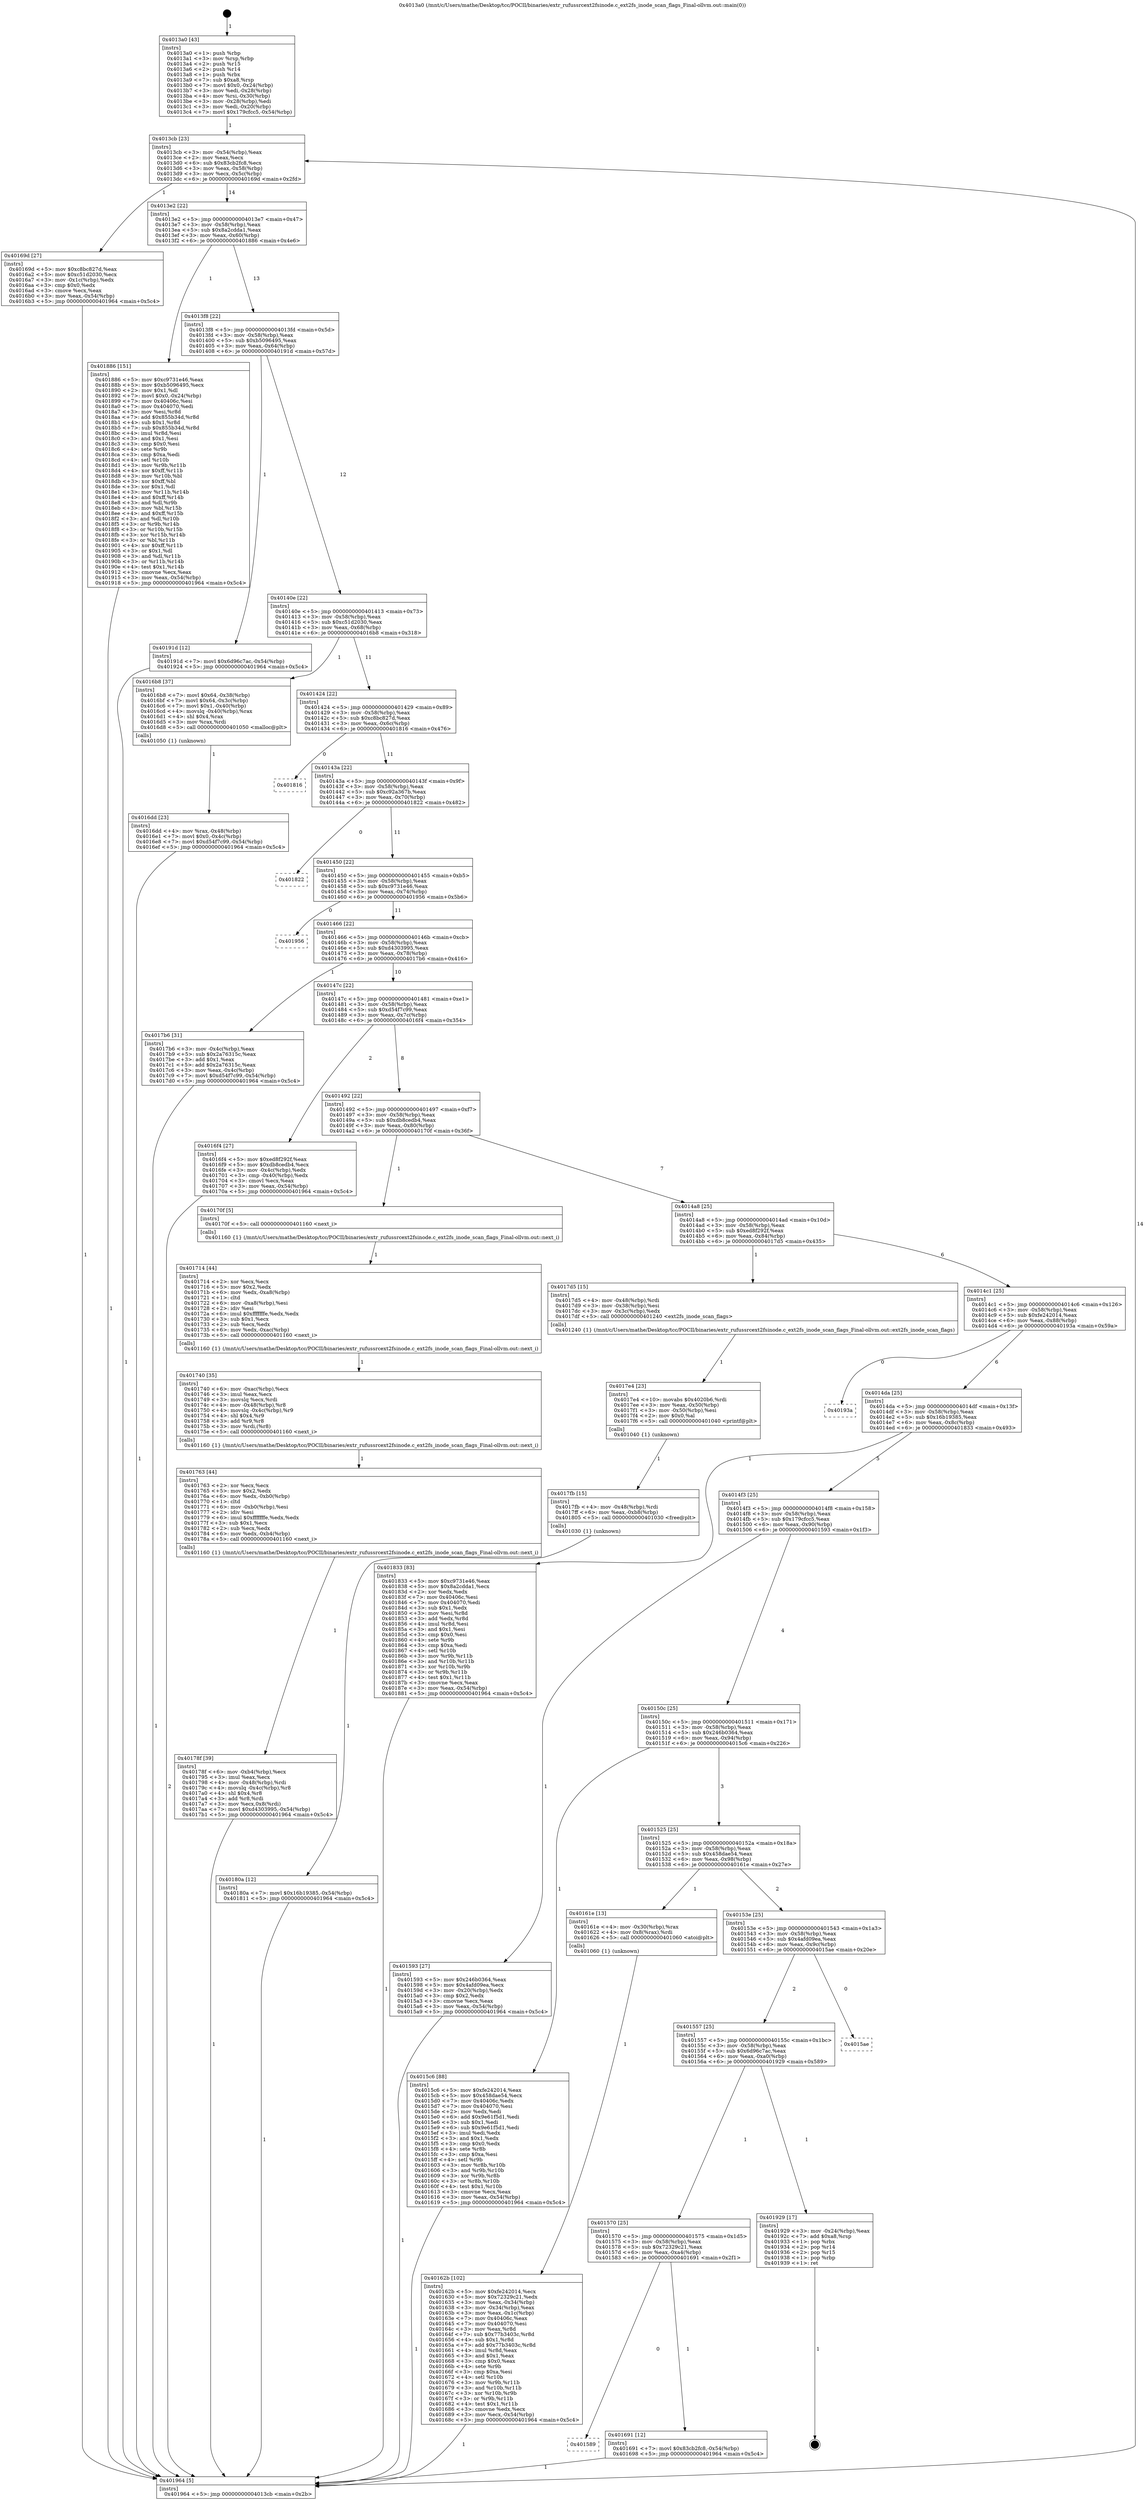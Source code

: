digraph "0x4013a0" {
  label = "0x4013a0 (/mnt/c/Users/mathe/Desktop/tcc/POCII/binaries/extr_rufussrcext2fsinode.c_ext2fs_inode_scan_flags_Final-ollvm.out::main(0))"
  labelloc = "t"
  node[shape=record]

  Entry [label="",width=0.3,height=0.3,shape=circle,fillcolor=black,style=filled]
  "0x4013cb" [label="{
     0x4013cb [23]\l
     | [instrs]\l
     &nbsp;&nbsp;0x4013cb \<+3\>: mov -0x54(%rbp),%eax\l
     &nbsp;&nbsp;0x4013ce \<+2\>: mov %eax,%ecx\l
     &nbsp;&nbsp;0x4013d0 \<+6\>: sub $0x83cb2fc8,%ecx\l
     &nbsp;&nbsp;0x4013d6 \<+3\>: mov %eax,-0x58(%rbp)\l
     &nbsp;&nbsp;0x4013d9 \<+3\>: mov %ecx,-0x5c(%rbp)\l
     &nbsp;&nbsp;0x4013dc \<+6\>: je 000000000040169d \<main+0x2fd\>\l
  }"]
  "0x40169d" [label="{
     0x40169d [27]\l
     | [instrs]\l
     &nbsp;&nbsp;0x40169d \<+5\>: mov $0xc8bc827d,%eax\l
     &nbsp;&nbsp;0x4016a2 \<+5\>: mov $0xc51d2030,%ecx\l
     &nbsp;&nbsp;0x4016a7 \<+3\>: mov -0x1c(%rbp),%edx\l
     &nbsp;&nbsp;0x4016aa \<+3\>: cmp $0x0,%edx\l
     &nbsp;&nbsp;0x4016ad \<+3\>: cmove %ecx,%eax\l
     &nbsp;&nbsp;0x4016b0 \<+3\>: mov %eax,-0x54(%rbp)\l
     &nbsp;&nbsp;0x4016b3 \<+5\>: jmp 0000000000401964 \<main+0x5c4\>\l
  }"]
  "0x4013e2" [label="{
     0x4013e2 [22]\l
     | [instrs]\l
     &nbsp;&nbsp;0x4013e2 \<+5\>: jmp 00000000004013e7 \<main+0x47\>\l
     &nbsp;&nbsp;0x4013e7 \<+3\>: mov -0x58(%rbp),%eax\l
     &nbsp;&nbsp;0x4013ea \<+5\>: sub $0x8a2cdda1,%eax\l
     &nbsp;&nbsp;0x4013ef \<+3\>: mov %eax,-0x60(%rbp)\l
     &nbsp;&nbsp;0x4013f2 \<+6\>: je 0000000000401886 \<main+0x4e6\>\l
  }"]
  Exit [label="",width=0.3,height=0.3,shape=circle,fillcolor=black,style=filled,peripheries=2]
  "0x401886" [label="{
     0x401886 [151]\l
     | [instrs]\l
     &nbsp;&nbsp;0x401886 \<+5\>: mov $0xc9731e46,%eax\l
     &nbsp;&nbsp;0x40188b \<+5\>: mov $0xb5096495,%ecx\l
     &nbsp;&nbsp;0x401890 \<+2\>: mov $0x1,%dl\l
     &nbsp;&nbsp;0x401892 \<+7\>: movl $0x0,-0x24(%rbp)\l
     &nbsp;&nbsp;0x401899 \<+7\>: mov 0x40406c,%esi\l
     &nbsp;&nbsp;0x4018a0 \<+7\>: mov 0x404070,%edi\l
     &nbsp;&nbsp;0x4018a7 \<+3\>: mov %esi,%r8d\l
     &nbsp;&nbsp;0x4018aa \<+7\>: add $0x855b34d,%r8d\l
     &nbsp;&nbsp;0x4018b1 \<+4\>: sub $0x1,%r8d\l
     &nbsp;&nbsp;0x4018b5 \<+7\>: sub $0x855b34d,%r8d\l
     &nbsp;&nbsp;0x4018bc \<+4\>: imul %r8d,%esi\l
     &nbsp;&nbsp;0x4018c0 \<+3\>: and $0x1,%esi\l
     &nbsp;&nbsp;0x4018c3 \<+3\>: cmp $0x0,%esi\l
     &nbsp;&nbsp;0x4018c6 \<+4\>: sete %r9b\l
     &nbsp;&nbsp;0x4018ca \<+3\>: cmp $0xa,%edi\l
     &nbsp;&nbsp;0x4018cd \<+4\>: setl %r10b\l
     &nbsp;&nbsp;0x4018d1 \<+3\>: mov %r9b,%r11b\l
     &nbsp;&nbsp;0x4018d4 \<+4\>: xor $0xff,%r11b\l
     &nbsp;&nbsp;0x4018d8 \<+3\>: mov %r10b,%bl\l
     &nbsp;&nbsp;0x4018db \<+3\>: xor $0xff,%bl\l
     &nbsp;&nbsp;0x4018de \<+3\>: xor $0x1,%dl\l
     &nbsp;&nbsp;0x4018e1 \<+3\>: mov %r11b,%r14b\l
     &nbsp;&nbsp;0x4018e4 \<+4\>: and $0xff,%r14b\l
     &nbsp;&nbsp;0x4018e8 \<+3\>: and %dl,%r9b\l
     &nbsp;&nbsp;0x4018eb \<+3\>: mov %bl,%r15b\l
     &nbsp;&nbsp;0x4018ee \<+4\>: and $0xff,%r15b\l
     &nbsp;&nbsp;0x4018f2 \<+3\>: and %dl,%r10b\l
     &nbsp;&nbsp;0x4018f5 \<+3\>: or %r9b,%r14b\l
     &nbsp;&nbsp;0x4018f8 \<+3\>: or %r10b,%r15b\l
     &nbsp;&nbsp;0x4018fb \<+3\>: xor %r15b,%r14b\l
     &nbsp;&nbsp;0x4018fe \<+3\>: or %bl,%r11b\l
     &nbsp;&nbsp;0x401901 \<+4\>: xor $0xff,%r11b\l
     &nbsp;&nbsp;0x401905 \<+3\>: or $0x1,%dl\l
     &nbsp;&nbsp;0x401908 \<+3\>: and %dl,%r11b\l
     &nbsp;&nbsp;0x40190b \<+3\>: or %r11b,%r14b\l
     &nbsp;&nbsp;0x40190e \<+4\>: test $0x1,%r14b\l
     &nbsp;&nbsp;0x401912 \<+3\>: cmovne %ecx,%eax\l
     &nbsp;&nbsp;0x401915 \<+3\>: mov %eax,-0x54(%rbp)\l
     &nbsp;&nbsp;0x401918 \<+5\>: jmp 0000000000401964 \<main+0x5c4\>\l
  }"]
  "0x4013f8" [label="{
     0x4013f8 [22]\l
     | [instrs]\l
     &nbsp;&nbsp;0x4013f8 \<+5\>: jmp 00000000004013fd \<main+0x5d\>\l
     &nbsp;&nbsp;0x4013fd \<+3\>: mov -0x58(%rbp),%eax\l
     &nbsp;&nbsp;0x401400 \<+5\>: sub $0xb5096495,%eax\l
     &nbsp;&nbsp;0x401405 \<+3\>: mov %eax,-0x64(%rbp)\l
     &nbsp;&nbsp;0x401408 \<+6\>: je 000000000040191d \<main+0x57d\>\l
  }"]
  "0x40180a" [label="{
     0x40180a [12]\l
     | [instrs]\l
     &nbsp;&nbsp;0x40180a \<+7\>: movl $0x16b19385,-0x54(%rbp)\l
     &nbsp;&nbsp;0x401811 \<+5\>: jmp 0000000000401964 \<main+0x5c4\>\l
  }"]
  "0x40191d" [label="{
     0x40191d [12]\l
     | [instrs]\l
     &nbsp;&nbsp;0x40191d \<+7\>: movl $0x6d96c7ac,-0x54(%rbp)\l
     &nbsp;&nbsp;0x401924 \<+5\>: jmp 0000000000401964 \<main+0x5c4\>\l
  }"]
  "0x40140e" [label="{
     0x40140e [22]\l
     | [instrs]\l
     &nbsp;&nbsp;0x40140e \<+5\>: jmp 0000000000401413 \<main+0x73\>\l
     &nbsp;&nbsp;0x401413 \<+3\>: mov -0x58(%rbp),%eax\l
     &nbsp;&nbsp;0x401416 \<+5\>: sub $0xc51d2030,%eax\l
     &nbsp;&nbsp;0x40141b \<+3\>: mov %eax,-0x68(%rbp)\l
     &nbsp;&nbsp;0x40141e \<+6\>: je 00000000004016b8 \<main+0x318\>\l
  }"]
  "0x4017fb" [label="{
     0x4017fb [15]\l
     | [instrs]\l
     &nbsp;&nbsp;0x4017fb \<+4\>: mov -0x48(%rbp),%rdi\l
     &nbsp;&nbsp;0x4017ff \<+6\>: mov %eax,-0xb8(%rbp)\l
     &nbsp;&nbsp;0x401805 \<+5\>: call 0000000000401030 \<free@plt\>\l
     | [calls]\l
     &nbsp;&nbsp;0x401030 \{1\} (unknown)\l
  }"]
  "0x4016b8" [label="{
     0x4016b8 [37]\l
     | [instrs]\l
     &nbsp;&nbsp;0x4016b8 \<+7\>: movl $0x64,-0x38(%rbp)\l
     &nbsp;&nbsp;0x4016bf \<+7\>: movl $0x64,-0x3c(%rbp)\l
     &nbsp;&nbsp;0x4016c6 \<+7\>: movl $0x1,-0x40(%rbp)\l
     &nbsp;&nbsp;0x4016cd \<+4\>: movslq -0x40(%rbp),%rax\l
     &nbsp;&nbsp;0x4016d1 \<+4\>: shl $0x4,%rax\l
     &nbsp;&nbsp;0x4016d5 \<+3\>: mov %rax,%rdi\l
     &nbsp;&nbsp;0x4016d8 \<+5\>: call 0000000000401050 \<malloc@plt\>\l
     | [calls]\l
     &nbsp;&nbsp;0x401050 \{1\} (unknown)\l
  }"]
  "0x401424" [label="{
     0x401424 [22]\l
     | [instrs]\l
     &nbsp;&nbsp;0x401424 \<+5\>: jmp 0000000000401429 \<main+0x89\>\l
     &nbsp;&nbsp;0x401429 \<+3\>: mov -0x58(%rbp),%eax\l
     &nbsp;&nbsp;0x40142c \<+5\>: sub $0xc8bc827d,%eax\l
     &nbsp;&nbsp;0x401431 \<+3\>: mov %eax,-0x6c(%rbp)\l
     &nbsp;&nbsp;0x401434 \<+6\>: je 0000000000401816 \<main+0x476\>\l
  }"]
  "0x4017e4" [label="{
     0x4017e4 [23]\l
     | [instrs]\l
     &nbsp;&nbsp;0x4017e4 \<+10\>: movabs $0x4020b6,%rdi\l
     &nbsp;&nbsp;0x4017ee \<+3\>: mov %eax,-0x50(%rbp)\l
     &nbsp;&nbsp;0x4017f1 \<+3\>: mov -0x50(%rbp),%esi\l
     &nbsp;&nbsp;0x4017f4 \<+2\>: mov $0x0,%al\l
     &nbsp;&nbsp;0x4017f6 \<+5\>: call 0000000000401040 \<printf@plt\>\l
     | [calls]\l
     &nbsp;&nbsp;0x401040 \{1\} (unknown)\l
  }"]
  "0x401816" [label="{
     0x401816\l
  }", style=dashed]
  "0x40143a" [label="{
     0x40143a [22]\l
     | [instrs]\l
     &nbsp;&nbsp;0x40143a \<+5\>: jmp 000000000040143f \<main+0x9f\>\l
     &nbsp;&nbsp;0x40143f \<+3\>: mov -0x58(%rbp),%eax\l
     &nbsp;&nbsp;0x401442 \<+5\>: sub $0xc92a367b,%eax\l
     &nbsp;&nbsp;0x401447 \<+3\>: mov %eax,-0x70(%rbp)\l
     &nbsp;&nbsp;0x40144a \<+6\>: je 0000000000401822 \<main+0x482\>\l
  }"]
  "0x40178f" [label="{
     0x40178f [39]\l
     | [instrs]\l
     &nbsp;&nbsp;0x40178f \<+6\>: mov -0xb4(%rbp),%ecx\l
     &nbsp;&nbsp;0x401795 \<+3\>: imul %eax,%ecx\l
     &nbsp;&nbsp;0x401798 \<+4\>: mov -0x48(%rbp),%rdi\l
     &nbsp;&nbsp;0x40179c \<+4\>: movslq -0x4c(%rbp),%r8\l
     &nbsp;&nbsp;0x4017a0 \<+4\>: shl $0x4,%r8\l
     &nbsp;&nbsp;0x4017a4 \<+3\>: add %r8,%rdi\l
     &nbsp;&nbsp;0x4017a7 \<+3\>: mov %ecx,0x8(%rdi)\l
     &nbsp;&nbsp;0x4017aa \<+7\>: movl $0xd4303995,-0x54(%rbp)\l
     &nbsp;&nbsp;0x4017b1 \<+5\>: jmp 0000000000401964 \<main+0x5c4\>\l
  }"]
  "0x401822" [label="{
     0x401822\l
  }", style=dashed]
  "0x401450" [label="{
     0x401450 [22]\l
     | [instrs]\l
     &nbsp;&nbsp;0x401450 \<+5\>: jmp 0000000000401455 \<main+0xb5\>\l
     &nbsp;&nbsp;0x401455 \<+3\>: mov -0x58(%rbp),%eax\l
     &nbsp;&nbsp;0x401458 \<+5\>: sub $0xc9731e46,%eax\l
     &nbsp;&nbsp;0x40145d \<+3\>: mov %eax,-0x74(%rbp)\l
     &nbsp;&nbsp;0x401460 \<+6\>: je 0000000000401956 \<main+0x5b6\>\l
  }"]
  "0x401763" [label="{
     0x401763 [44]\l
     | [instrs]\l
     &nbsp;&nbsp;0x401763 \<+2\>: xor %ecx,%ecx\l
     &nbsp;&nbsp;0x401765 \<+5\>: mov $0x2,%edx\l
     &nbsp;&nbsp;0x40176a \<+6\>: mov %edx,-0xb0(%rbp)\l
     &nbsp;&nbsp;0x401770 \<+1\>: cltd\l
     &nbsp;&nbsp;0x401771 \<+6\>: mov -0xb0(%rbp),%esi\l
     &nbsp;&nbsp;0x401777 \<+2\>: idiv %esi\l
     &nbsp;&nbsp;0x401779 \<+6\>: imul $0xfffffffe,%edx,%edx\l
     &nbsp;&nbsp;0x40177f \<+3\>: sub $0x1,%ecx\l
     &nbsp;&nbsp;0x401782 \<+2\>: sub %ecx,%edx\l
     &nbsp;&nbsp;0x401784 \<+6\>: mov %edx,-0xb4(%rbp)\l
     &nbsp;&nbsp;0x40178a \<+5\>: call 0000000000401160 \<next_i\>\l
     | [calls]\l
     &nbsp;&nbsp;0x401160 \{1\} (/mnt/c/Users/mathe/Desktop/tcc/POCII/binaries/extr_rufussrcext2fsinode.c_ext2fs_inode_scan_flags_Final-ollvm.out::next_i)\l
  }"]
  "0x401956" [label="{
     0x401956\l
  }", style=dashed]
  "0x401466" [label="{
     0x401466 [22]\l
     | [instrs]\l
     &nbsp;&nbsp;0x401466 \<+5\>: jmp 000000000040146b \<main+0xcb\>\l
     &nbsp;&nbsp;0x40146b \<+3\>: mov -0x58(%rbp),%eax\l
     &nbsp;&nbsp;0x40146e \<+5\>: sub $0xd4303995,%eax\l
     &nbsp;&nbsp;0x401473 \<+3\>: mov %eax,-0x78(%rbp)\l
     &nbsp;&nbsp;0x401476 \<+6\>: je 00000000004017b6 \<main+0x416\>\l
  }"]
  "0x401740" [label="{
     0x401740 [35]\l
     | [instrs]\l
     &nbsp;&nbsp;0x401740 \<+6\>: mov -0xac(%rbp),%ecx\l
     &nbsp;&nbsp;0x401746 \<+3\>: imul %eax,%ecx\l
     &nbsp;&nbsp;0x401749 \<+3\>: movslq %ecx,%rdi\l
     &nbsp;&nbsp;0x40174c \<+4\>: mov -0x48(%rbp),%r8\l
     &nbsp;&nbsp;0x401750 \<+4\>: movslq -0x4c(%rbp),%r9\l
     &nbsp;&nbsp;0x401754 \<+4\>: shl $0x4,%r9\l
     &nbsp;&nbsp;0x401758 \<+3\>: add %r9,%r8\l
     &nbsp;&nbsp;0x40175b \<+3\>: mov %rdi,(%r8)\l
     &nbsp;&nbsp;0x40175e \<+5\>: call 0000000000401160 \<next_i\>\l
     | [calls]\l
     &nbsp;&nbsp;0x401160 \{1\} (/mnt/c/Users/mathe/Desktop/tcc/POCII/binaries/extr_rufussrcext2fsinode.c_ext2fs_inode_scan_flags_Final-ollvm.out::next_i)\l
  }"]
  "0x4017b6" [label="{
     0x4017b6 [31]\l
     | [instrs]\l
     &nbsp;&nbsp;0x4017b6 \<+3\>: mov -0x4c(%rbp),%eax\l
     &nbsp;&nbsp;0x4017b9 \<+5\>: sub $0x2a76315c,%eax\l
     &nbsp;&nbsp;0x4017be \<+3\>: add $0x1,%eax\l
     &nbsp;&nbsp;0x4017c1 \<+5\>: add $0x2a76315c,%eax\l
     &nbsp;&nbsp;0x4017c6 \<+3\>: mov %eax,-0x4c(%rbp)\l
     &nbsp;&nbsp;0x4017c9 \<+7\>: movl $0xd54f7c99,-0x54(%rbp)\l
     &nbsp;&nbsp;0x4017d0 \<+5\>: jmp 0000000000401964 \<main+0x5c4\>\l
  }"]
  "0x40147c" [label="{
     0x40147c [22]\l
     | [instrs]\l
     &nbsp;&nbsp;0x40147c \<+5\>: jmp 0000000000401481 \<main+0xe1\>\l
     &nbsp;&nbsp;0x401481 \<+3\>: mov -0x58(%rbp),%eax\l
     &nbsp;&nbsp;0x401484 \<+5\>: sub $0xd54f7c99,%eax\l
     &nbsp;&nbsp;0x401489 \<+3\>: mov %eax,-0x7c(%rbp)\l
     &nbsp;&nbsp;0x40148c \<+6\>: je 00000000004016f4 \<main+0x354\>\l
  }"]
  "0x401714" [label="{
     0x401714 [44]\l
     | [instrs]\l
     &nbsp;&nbsp;0x401714 \<+2\>: xor %ecx,%ecx\l
     &nbsp;&nbsp;0x401716 \<+5\>: mov $0x2,%edx\l
     &nbsp;&nbsp;0x40171b \<+6\>: mov %edx,-0xa8(%rbp)\l
     &nbsp;&nbsp;0x401721 \<+1\>: cltd\l
     &nbsp;&nbsp;0x401722 \<+6\>: mov -0xa8(%rbp),%esi\l
     &nbsp;&nbsp;0x401728 \<+2\>: idiv %esi\l
     &nbsp;&nbsp;0x40172a \<+6\>: imul $0xfffffffe,%edx,%edx\l
     &nbsp;&nbsp;0x401730 \<+3\>: sub $0x1,%ecx\l
     &nbsp;&nbsp;0x401733 \<+2\>: sub %ecx,%edx\l
     &nbsp;&nbsp;0x401735 \<+6\>: mov %edx,-0xac(%rbp)\l
     &nbsp;&nbsp;0x40173b \<+5\>: call 0000000000401160 \<next_i\>\l
     | [calls]\l
     &nbsp;&nbsp;0x401160 \{1\} (/mnt/c/Users/mathe/Desktop/tcc/POCII/binaries/extr_rufussrcext2fsinode.c_ext2fs_inode_scan_flags_Final-ollvm.out::next_i)\l
  }"]
  "0x4016f4" [label="{
     0x4016f4 [27]\l
     | [instrs]\l
     &nbsp;&nbsp;0x4016f4 \<+5\>: mov $0xed8f292f,%eax\l
     &nbsp;&nbsp;0x4016f9 \<+5\>: mov $0xdb8cedb4,%ecx\l
     &nbsp;&nbsp;0x4016fe \<+3\>: mov -0x4c(%rbp),%edx\l
     &nbsp;&nbsp;0x401701 \<+3\>: cmp -0x40(%rbp),%edx\l
     &nbsp;&nbsp;0x401704 \<+3\>: cmovl %ecx,%eax\l
     &nbsp;&nbsp;0x401707 \<+3\>: mov %eax,-0x54(%rbp)\l
     &nbsp;&nbsp;0x40170a \<+5\>: jmp 0000000000401964 \<main+0x5c4\>\l
  }"]
  "0x401492" [label="{
     0x401492 [22]\l
     | [instrs]\l
     &nbsp;&nbsp;0x401492 \<+5\>: jmp 0000000000401497 \<main+0xf7\>\l
     &nbsp;&nbsp;0x401497 \<+3\>: mov -0x58(%rbp),%eax\l
     &nbsp;&nbsp;0x40149a \<+5\>: sub $0xdb8cedb4,%eax\l
     &nbsp;&nbsp;0x40149f \<+3\>: mov %eax,-0x80(%rbp)\l
     &nbsp;&nbsp;0x4014a2 \<+6\>: je 000000000040170f \<main+0x36f\>\l
  }"]
  "0x4016dd" [label="{
     0x4016dd [23]\l
     | [instrs]\l
     &nbsp;&nbsp;0x4016dd \<+4\>: mov %rax,-0x48(%rbp)\l
     &nbsp;&nbsp;0x4016e1 \<+7\>: movl $0x0,-0x4c(%rbp)\l
     &nbsp;&nbsp;0x4016e8 \<+7\>: movl $0xd54f7c99,-0x54(%rbp)\l
     &nbsp;&nbsp;0x4016ef \<+5\>: jmp 0000000000401964 \<main+0x5c4\>\l
  }"]
  "0x40170f" [label="{
     0x40170f [5]\l
     | [instrs]\l
     &nbsp;&nbsp;0x40170f \<+5\>: call 0000000000401160 \<next_i\>\l
     | [calls]\l
     &nbsp;&nbsp;0x401160 \{1\} (/mnt/c/Users/mathe/Desktop/tcc/POCII/binaries/extr_rufussrcext2fsinode.c_ext2fs_inode_scan_flags_Final-ollvm.out::next_i)\l
  }"]
  "0x4014a8" [label="{
     0x4014a8 [25]\l
     | [instrs]\l
     &nbsp;&nbsp;0x4014a8 \<+5\>: jmp 00000000004014ad \<main+0x10d\>\l
     &nbsp;&nbsp;0x4014ad \<+3\>: mov -0x58(%rbp),%eax\l
     &nbsp;&nbsp;0x4014b0 \<+5\>: sub $0xed8f292f,%eax\l
     &nbsp;&nbsp;0x4014b5 \<+6\>: mov %eax,-0x84(%rbp)\l
     &nbsp;&nbsp;0x4014bb \<+6\>: je 00000000004017d5 \<main+0x435\>\l
  }"]
  "0x401589" [label="{
     0x401589\l
  }", style=dashed]
  "0x4017d5" [label="{
     0x4017d5 [15]\l
     | [instrs]\l
     &nbsp;&nbsp;0x4017d5 \<+4\>: mov -0x48(%rbp),%rdi\l
     &nbsp;&nbsp;0x4017d9 \<+3\>: mov -0x38(%rbp),%esi\l
     &nbsp;&nbsp;0x4017dc \<+3\>: mov -0x3c(%rbp),%edx\l
     &nbsp;&nbsp;0x4017df \<+5\>: call 0000000000401240 \<ext2fs_inode_scan_flags\>\l
     | [calls]\l
     &nbsp;&nbsp;0x401240 \{1\} (/mnt/c/Users/mathe/Desktop/tcc/POCII/binaries/extr_rufussrcext2fsinode.c_ext2fs_inode_scan_flags_Final-ollvm.out::ext2fs_inode_scan_flags)\l
  }"]
  "0x4014c1" [label="{
     0x4014c1 [25]\l
     | [instrs]\l
     &nbsp;&nbsp;0x4014c1 \<+5\>: jmp 00000000004014c6 \<main+0x126\>\l
     &nbsp;&nbsp;0x4014c6 \<+3\>: mov -0x58(%rbp),%eax\l
     &nbsp;&nbsp;0x4014c9 \<+5\>: sub $0xfe242014,%eax\l
     &nbsp;&nbsp;0x4014ce \<+6\>: mov %eax,-0x88(%rbp)\l
     &nbsp;&nbsp;0x4014d4 \<+6\>: je 000000000040193a \<main+0x59a\>\l
  }"]
  "0x401691" [label="{
     0x401691 [12]\l
     | [instrs]\l
     &nbsp;&nbsp;0x401691 \<+7\>: movl $0x83cb2fc8,-0x54(%rbp)\l
     &nbsp;&nbsp;0x401698 \<+5\>: jmp 0000000000401964 \<main+0x5c4\>\l
  }"]
  "0x40193a" [label="{
     0x40193a\l
  }", style=dashed]
  "0x4014da" [label="{
     0x4014da [25]\l
     | [instrs]\l
     &nbsp;&nbsp;0x4014da \<+5\>: jmp 00000000004014df \<main+0x13f\>\l
     &nbsp;&nbsp;0x4014df \<+3\>: mov -0x58(%rbp),%eax\l
     &nbsp;&nbsp;0x4014e2 \<+5\>: sub $0x16b19385,%eax\l
     &nbsp;&nbsp;0x4014e7 \<+6\>: mov %eax,-0x8c(%rbp)\l
     &nbsp;&nbsp;0x4014ed \<+6\>: je 0000000000401833 \<main+0x493\>\l
  }"]
  "0x401570" [label="{
     0x401570 [25]\l
     | [instrs]\l
     &nbsp;&nbsp;0x401570 \<+5\>: jmp 0000000000401575 \<main+0x1d5\>\l
     &nbsp;&nbsp;0x401575 \<+3\>: mov -0x58(%rbp),%eax\l
     &nbsp;&nbsp;0x401578 \<+5\>: sub $0x72329c21,%eax\l
     &nbsp;&nbsp;0x40157d \<+6\>: mov %eax,-0xa4(%rbp)\l
     &nbsp;&nbsp;0x401583 \<+6\>: je 0000000000401691 \<main+0x2f1\>\l
  }"]
  "0x401833" [label="{
     0x401833 [83]\l
     | [instrs]\l
     &nbsp;&nbsp;0x401833 \<+5\>: mov $0xc9731e46,%eax\l
     &nbsp;&nbsp;0x401838 \<+5\>: mov $0x8a2cdda1,%ecx\l
     &nbsp;&nbsp;0x40183d \<+2\>: xor %edx,%edx\l
     &nbsp;&nbsp;0x40183f \<+7\>: mov 0x40406c,%esi\l
     &nbsp;&nbsp;0x401846 \<+7\>: mov 0x404070,%edi\l
     &nbsp;&nbsp;0x40184d \<+3\>: sub $0x1,%edx\l
     &nbsp;&nbsp;0x401850 \<+3\>: mov %esi,%r8d\l
     &nbsp;&nbsp;0x401853 \<+3\>: add %edx,%r8d\l
     &nbsp;&nbsp;0x401856 \<+4\>: imul %r8d,%esi\l
     &nbsp;&nbsp;0x40185a \<+3\>: and $0x1,%esi\l
     &nbsp;&nbsp;0x40185d \<+3\>: cmp $0x0,%esi\l
     &nbsp;&nbsp;0x401860 \<+4\>: sete %r9b\l
     &nbsp;&nbsp;0x401864 \<+3\>: cmp $0xa,%edi\l
     &nbsp;&nbsp;0x401867 \<+4\>: setl %r10b\l
     &nbsp;&nbsp;0x40186b \<+3\>: mov %r9b,%r11b\l
     &nbsp;&nbsp;0x40186e \<+3\>: and %r10b,%r11b\l
     &nbsp;&nbsp;0x401871 \<+3\>: xor %r10b,%r9b\l
     &nbsp;&nbsp;0x401874 \<+3\>: or %r9b,%r11b\l
     &nbsp;&nbsp;0x401877 \<+4\>: test $0x1,%r11b\l
     &nbsp;&nbsp;0x40187b \<+3\>: cmovne %ecx,%eax\l
     &nbsp;&nbsp;0x40187e \<+3\>: mov %eax,-0x54(%rbp)\l
     &nbsp;&nbsp;0x401881 \<+5\>: jmp 0000000000401964 \<main+0x5c4\>\l
  }"]
  "0x4014f3" [label="{
     0x4014f3 [25]\l
     | [instrs]\l
     &nbsp;&nbsp;0x4014f3 \<+5\>: jmp 00000000004014f8 \<main+0x158\>\l
     &nbsp;&nbsp;0x4014f8 \<+3\>: mov -0x58(%rbp),%eax\l
     &nbsp;&nbsp;0x4014fb \<+5\>: sub $0x179cfcc5,%eax\l
     &nbsp;&nbsp;0x401500 \<+6\>: mov %eax,-0x90(%rbp)\l
     &nbsp;&nbsp;0x401506 \<+6\>: je 0000000000401593 \<main+0x1f3\>\l
  }"]
  "0x401929" [label="{
     0x401929 [17]\l
     | [instrs]\l
     &nbsp;&nbsp;0x401929 \<+3\>: mov -0x24(%rbp),%eax\l
     &nbsp;&nbsp;0x40192c \<+7\>: add $0xa8,%rsp\l
     &nbsp;&nbsp;0x401933 \<+1\>: pop %rbx\l
     &nbsp;&nbsp;0x401934 \<+2\>: pop %r14\l
     &nbsp;&nbsp;0x401936 \<+2\>: pop %r15\l
     &nbsp;&nbsp;0x401938 \<+1\>: pop %rbp\l
     &nbsp;&nbsp;0x401939 \<+1\>: ret\l
  }"]
  "0x401593" [label="{
     0x401593 [27]\l
     | [instrs]\l
     &nbsp;&nbsp;0x401593 \<+5\>: mov $0x246b0364,%eax\l
     &nbsp;&nbsp;0x401598 \<+5\>: mov $0x4afd09ea,%ecx\l
     &nbsp;&nbsp;0x40159d \<+3\>: mov -0x20(%rbp),%edx\l
     &nbsp;&nbsp;0x4015a0 \<+3\>: cmp $0x2,%edx\l
     &nbsp;&nbsp;0x4015a3 \<+3\>: cmovne %ecx,%eax\l
     &nbsp;&nbsp;0x4015a6 \<+3\>: mov %eax,-0x54(%rbp)\l
     &nbsp;&nbsp;0x4015a9 \<+5\>: jmp 0000000000401964 \<main+0x5c4\>\l
  }"]
  "0x40150c" [label="{
     0x40150c [25]\l
     | [instrs]\l
     &nbsp;&nbsp;0x40150c \<+5\>: jmp 0000000000401511 \<main+0x171\>\l
     &nbsp;&nbsp;0x401511 \<+3\>: mov -0x58(%rbp),%eax\l
     &nbsp;&nbsp;0x401514 \<+5\>: sub $0x246b0364,%eax\l
     &nbsp;&nbsp;0x401519 \<+6\>: mov %eax,-0x94(%rbp)\l
     &nbsp;&nbsp;0x40151f \<+6\>: je 00000000004015c6 \<main+0x226\>\l
  }"]
  "0x401964" [label="{
     0x401964 [5]\l
     | [instrs]\l
     &nbsp;&nbsp;0x401964 \<+5\>: jmp 00000000004013cb \<main+0x2b\>\l
  }"]
  "0x4013a0" [label="{
     0x4013a0 [43]\l
     | [instrs]\l
     &nbsp;&nbsp;0x4013a0 \<+1\>: push %rbp\l
     &nbsp;&nbsp;0x4013a1 \<+3\>: mov %rsp,%rbp\l
     &nbsp;&nbsp;0x4013a4 \<+2\>: push %r15\l
     &nbsp;&nbsp;0x4013a6 \<+2\>: push %r14\l
     &nbsp;&nbsp;0x4013a8 \<+1\>: push %rbx\l
     &nbsp;&nbsp;0x4013a9 \<+7\>: sub $0xa8,%rsp\l
     &nbsp;&nbsp;0x4013b0 \<+7\>: movl $0x0,-0x24(%rbp)\l
     &nbsp;&nbsp;0x4013b7 \<+3\>: mov %edi,-0x28(%rbp)\l
     &nbsp;&nbsp;0x4013ba \<+4\>: mov %rsi,-0x30(%rbp)\l
     &nbsp;&nbsp;0x4013be \<+3\>: mov -0x28(%rbp),%edi\l
     &nbsp;&nbsp;0x4013c1 \<+3\>: mov %edi,-0x20(%rbp)\l
     &nbsp;&nbsp;0x4013c4 \<+7\>: movl $0x179cfcc5,-0x54(%rbp)\l
  }"]
  "0x401557" [label="{
     0x401557 [25]\l
     | [instrs]\l
     &nbsp;&nbsp;0x401557 \<+5\>: jmp 000000000040155c \<main+0x1bc\>\l
     &nbsp;&nbsp;0x40155c \<+3\>: mov -0x58(%rbp),%eax\l
     &nbsp;&nbsp;0x40155f \<+5\>: sub $0x6d96c7ac,%eax\l
     &nbsp;&nbsp;0x401564 \<+6\>: mov %eax,-0xa0(%rbp)\l
     &nbsp;&nbsp;0x40156a \<+6\>: je 0000000000401929 \<main+0x589\>\l
  }"]
  "0x4015c6" [label="{
     0x4015c6 [88]\l
     | [instrs]\l
     &nbsp;&nbsp;0x4015c6 \<+5\>: mov $0xfe242014,%eax\l
     &nbsp;&nbsp;0x4015cb \<+5\>: mov $0x458dae54,%ecx\l
     &nbsp;&nbsp;0x4015d0 \<+7\>: mov 0x40406c,%edx\l
     &nbsp;&nbsp;0x4015d7 \<+7\>: mov 0x404070,%esi\l
     &nbsp;&nbsp;0x4015de \<+2\>: mov %edx,%edi\l
     &nbsp;&nbsp;0x4015e0 \<+6\>: add $0x9e61f5d1,%edi\l
     &nbsp;&nbsp;0x4015e6 \<+3\>: sub $0x1,%edi\l
     &nbsp;&nbsp;0x4015e9 \<+6\>: sub $0x9e61f5d1,%edi\l
     &nbsp;&nbsp;0x4015ef \<+3\>: imul %edi,%edx\l
     &nbsp;&nbsp;0x4015f2 \<+3\>: and $0x1,%edx\l
     &nbsp;&nbsp;0x4015f5 \<+3\>: cmp $0x0,%edx\l
     &nbsp;&nbsp;0x4015f8 \<+4\>: sete %r8b\l
     &nbsp;&nbsp;0x4015fc \<+3\>: cmp $0xa,%esi\l
     &nbsp;&nbsp;0x4015ff \<+4\>: setl %r9b\l
     &nbsp;&nbsp;0x401603 \<+3\>: mov %r8b,%r10b\l
     &nbsp;&nbsp;0x401606 \<+3\>: and %r9b,%r10b\l
     &nbsp;&nbsp;0x401609 \<+3\>: xor %r9b,%r8b\l
     &nbsp;&nbsp;0x40160c \<+3\>: or %r8b,%r10b\l
     &nbsp;&nbsp;0x40160f \<+4\>: test $0x1,%r10b\l
     &nbsp;&nbsp;0x401613 \<+3\>: cmovne %ecx,%eax\l
     &nbsp;&nbsp;0x401616 \<+3\>: mov %eax,-0x54(%rbp)\l
     &nbsp;&nbsp;0x401619 \<+5\>: jmp 0000000000401964 \<main+0x5c4\>\l
  }"]
  "0x401525" [label="{
     0x401525 [25]\l
     | [instrs]\l
     &nbsp;&nbsp;0x401525 \<+5\>: jmp 000000000040152a \<main+0x18a\>\l
     &nbsp;&nbsp;0x40152a \<+3\>: mov -0x58(%rbp),%eax\l
     &nbsp;&nbsp;0x40152d \<+5\>: sub $0x458dae54,%eax\l
     &nbsp;&nbsp;0x401532 \<+6\>: mov %eax,-0x98(%rbp)\l
     &nbsp;&nbsp;0x401538 \<+6\>: je 000000000040161e \<main+0x27e\>\l
  }"]
  "0x4015ae" [label="{
     0x4015ae\l
  }", style=dashed]
  "0x40161e" [label="{
     0x40161e [13]\l
     | [instrs]\l
     &nbsp;&nbsp;0x40161e \<+4\>: mov -0x30(%rbp),%rax\l
     &nbsp;&nbsp;0x401622 \<+4\>: mov 0x8(%rax),%rdi\l
     &nbsp;&nbsp;0x401626 \<+5\>: call 0000000000401060 \<atoi@plt\>\l
     | [calls]\l
     &nbsp;&nbsp;0x401060 \{1\} (unknown)\l
  }"]
  "0x40153e" [label="{
     0x40153e [25]\l
     | [instrs]\l
     &nbsp;&nbsp;0x40153e \<+5\>: jmp 0000000000401543 \<main+0x1a3\>\l
     &nbsp;&nbsp;0x401543 \<+3\>: mov -0x58(%rbp),%eax\l
     &nbsp;&nbsp;0x401546 \<+5\>: sub $0x4afd09ea,%eax\l
     &nbsp;&nbsp;0x40154b \<+6\>: mov %eax,-0x9c(%rbp)\l
     &nbsp;&nbsp;0x401551 \<+6\>: je 00000000004015ae \<main+0x20e\>\l
  }"]
  "0x40162b" [label="{
     0x40162b [102]\l
     | [instrs]\l
     &nbsp;&nbsp;0x40162b \<+5\>: mov $0xfe242014,%ecx\l
     &nbsp;&nbsp;0x401630 \<+5\>: mov $0x72329c21,%edx\l
     &nbsp;&nbsp;0x401635 \<+3\>: mov %eax,-0x34(%rbp)\l
     &nbsp;&nbsp;0x401638 \<+3\>: mov -0x34(%rbp),%eax\l
     &nbsp;&nbsp;0x40163b \<+3\>: mov %eax,-0x1c(%rbp)\l
     &nbsp;&nbsp;0x40163e \<+7\>: mov 0x40406c,%eax\l
     &nbsp;&nbsp;0x401645 \<+7\>: mov 0x404070,%esi\l
     &nbsp;&nbsp;0x40164c \<+3\>: mov %eax,%r8d\l
     &nbsp;&nbsp;0x40164f \<+7\>: sub $0x77b3403c,%r8d\l
     &nbsp;&nbsp;0x401656 \<+4\>: sub $0x1,%r8d\l
     &nbsp;&nbsp;0x40165a \<+7\>: add $0x77b3403c,%r8d\l
     &nbsp;&nbsp;0x401661 \<+4\>: imul %r8d,%eax\l
     &nbsp;&nbsp;0x401665 \<+3\>: and $0x1,%eax\l
     &nbsp;&nbsp;0x401668 \<+3\>: cmp $0x0,%eax\l
     &nbsp;&nbsp;0x40166b \<+4\>: sete %r9b\l
     &nbsp;&nbsp;0x40166f \<+3\>: cmp $0xa,%esi\l
     &nbsp;&nbsp;0x401672 \<+4\>: setl %r10b\l
     &nbsp;&nbsp;0x401676 \<+3\>: mov %r9b,%r11b\l
     &nbsp;&nbsp;0x401679 \<+3\>: and %r10b,%r11b\l
     &nbsp;&nbsp;0x40167c \<+3\>: xor %r10b,%r9b\l
     &nbsp;&nbsp;0x40167f \<+3\>: or %r9b,%r11b\l
     &nbsp;&nbsp;0x401682 \<+4\>: test $0x1,%r11b\l
     &nbsp;&nbsp;0x401686 \<+3\>: cmovne %edx,%ecx\l
     &nbsp;&nbsp;0x401689 \<+3\>: mov %ecx,-0x54(%rbp)\l
     &nbsp;&nbsp;0x40168c \<+5\>: jmp 0000000000401964 \<main+0x5c4\>\l
  }"]
  Entry -> "0x4013a0" [label=" 1"]
  "0x4013cb" -> "0x40169d" [label=" 1"]
  "0x4013cb" -> "0x4013e2" [label=" 14"]
  "0x401929" -> Exit [label=" 1"]
  "0x4013e2" -> "0x401886" [label=" 1"]
  "0x4013e2" -> "0x4013f8" [label=" 13"]
  "0x40191d" -> "0x401964" [label=" 1"]
  "0x4013f8" -> "0x40191d" [label=" 1"]
  "0x4013f8" -> "0x40140e" [label=" 12"]
  "0x401886" -> "0x401964" [label=" 1"]
  "0x40140e" -> "0x4016b8" [label=" 1"]
  "0x40140e" -> "0x401424" [label=" 11"]
  "0x401833" -> "0x401964" [label=" 1"]
  "0x401424" -> "0x401816" [label=" 0"]
  "0x401424" -> "0x40143a" [label=" 11"]
  "0x40180a" -> "0x401964" [label=" 1"]
  "0x40143a" -> "0x401822" [label=" 0"]
  "0x40143a" -> "0x401450" [label=" 11"]
  "0x4017fb" -> "0x40180a" [label=" 1"]
  "0x401450" -> "0x401956" [label=" 0"]
  "0x401450" -> "0x401466" [label=" 11"]
  "0x4017e4" -> "0x4017fb" [label=" 1"]
  "0x401466" -> "0x4017b6" [label=" 1"]
  "0x401466" -> "0x40147c" [label=" 10"]
  "0x4017d5" -> "0x4017e4" [label=" 1"]
  "0x40147c" -> "0x4016f4" [label=" 2"]
  "0x40147c" -> "0x401492" [label=" 8"]
  "0x4017b6" -> "0x401964" [label=" 1"]
  "0x401492" -> "0x40170f" [label=" 1"]
  "0x401492" -> "0x4014a8" [label=" 7"]
  "0x40178f" -> "0x401964" [label=" 1"]
  "0x4014a8" -> "0x4017d5" [label=" 1"]
  "0x4014a8" -> "0x4014c1" [label=" 6"]
  "0x401763" -> "0x40178f" [label=" 1"]
  "0x4014c1" -> "0x40193a" [label=" 0"]
  "0x4014c1" -> "0x4014da" [label=" 6"]
  "0x401740" -> "0x401763" [label=" 1"]
  "0x4014da" -> "0x401833" [label=" 1"]
  "0x4014da" -> "0x4014f3" [label=" 5"]
  "0x40170f" -> "0x401714" [label=" 1"]
  "0x4014f3" -> "0x401593" [label=" 1"]
  "0x4014f3" -> "0x40150c" [label=" 4"]
  "0x401593" -> "0x401964" [label=" 1"]
  "0x4013a0" -> "0x4013cb" [label=" 1"]
  "0x401964" -> "0x4013cb" [label=" 14"]
  "0x4016f4" -> "0x401964" [label=" 2"]
  "0x40150c" -> "0x4015c6" [label=" 1"]
  "0x40150c" -> "0x401525" [label=" 3"]
  "0x4015c6" -> "0x401964" [label=" 1"]
  "0x4016b8" -> "0x4016dd" [label=" 1"]
  "0x401525" -> "0x40161e" [label=" 1"]
  "0x401525" -> "0x40153e" [label=" 2"]
  "0x40161e" -> "0x40162b" [label=" 1"]
  "0x40162b" -> "0x401964" [label=" 1"]
  "0x40169d" -> "0x401964" [label=" 1"]
  "0x40153e" -> "0x4015ae" [label=" 0"]
  "0x40153e" -> "0x401557" [label=" 2"]
  "0x4016dd" -> "0x401964" [label=" 1"]
  "0x401557" -> "0x401929" [label=" 1"]
  "0x401557" -> "0x401570" [label=" 1"]
  "0x401714" -> "0x401740" [label=" 1"]
  "0x401570" -> "0x401691" [label=" 1"]
  "0x401570" -> "0x401589" [label=" 0"]
  "0x401691" -> "0x401964" [label=" 1"]
}
